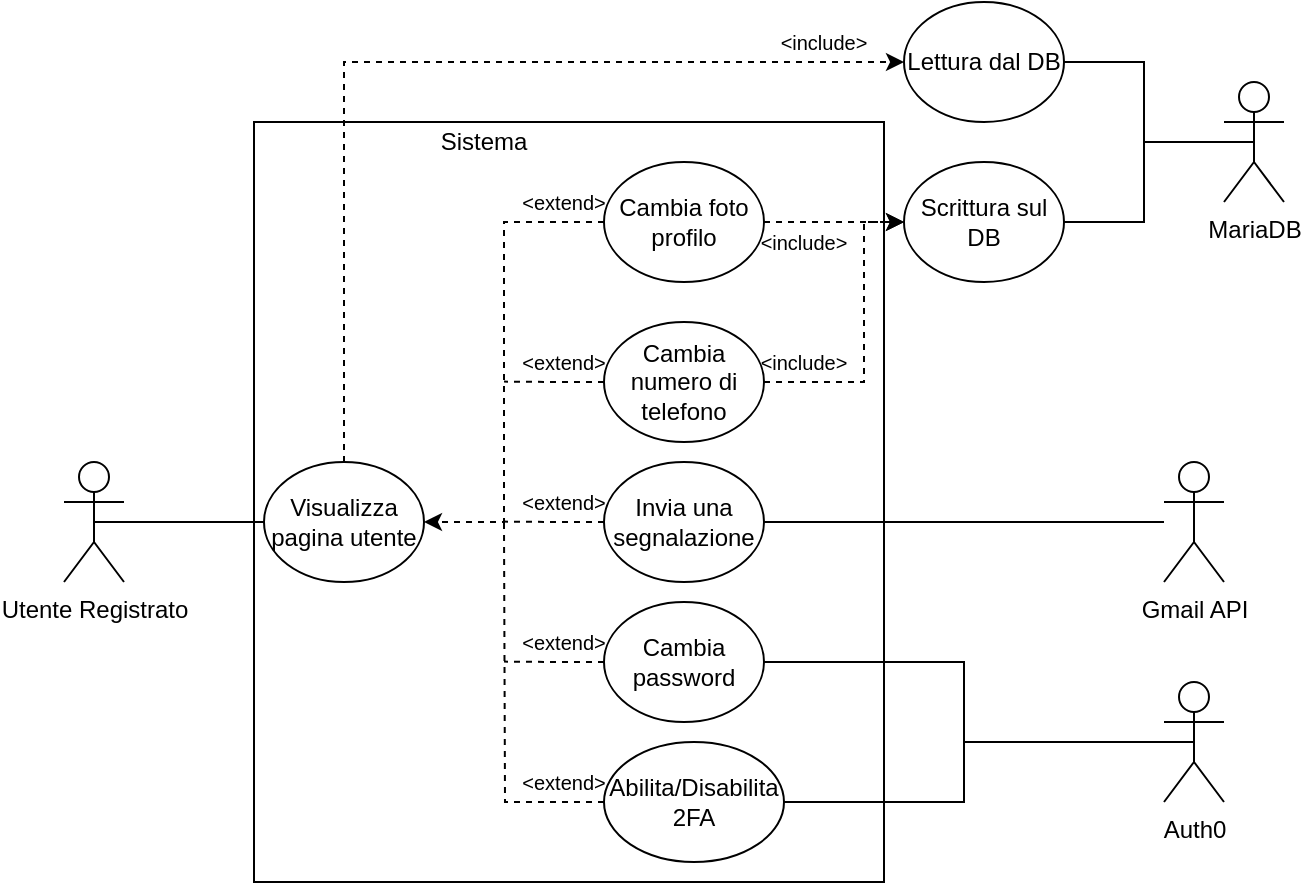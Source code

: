 <mxfile version="14.6.13" type="device"><diagram id="YrmtrR5xhW-ZRNekcNNf" name="Pagina-1"><mxGraphModel dx="749" dy="556" grid="1" gridSize="10" guides="1" tooltips="1" connect="1" arrows="1" fold="1" page="1" pageScale="1" pageWidth="1169" pageHeight="827" math="0" shadow="0"><root><mxCell id="0"/><mxCell id="1" parent="0"/><mxCell id="iA_5aMj8S0JRLhRl9lnd-29" value="" style="rounded=0;whiteSpace=wrap;html=1;" parent="1" vertex="1"><mxGeometry x="155" y="60" width="315" height="380" as="geometry"/></mxCell><mxCell id="iA_5aMj8S0JRLhRl9lnd-4" style="edgeStyle=orthogonalEdgeStyle;rounded=0;orthogonalLoop=1;jettySize=auto;html=1;exitX=0.5;exitY=0.5;exitDx=0;exitDy=0;exitPerimeter=0;entryX=0;entryY=0.5;entryDx=0;entryDy=0;endArrow=none;endFill=0;" parent="1" source="iA_5aMj8S0JRLhRl9lnd-1" target="iA_5aMj8S0JRLhRl9lnd-3" edge="1"><mxGeometry relative="1" as="geometry"/></mxCell><mxCell id="iA_5aMj8S0JRLhRl9lnd-1" value="Utente Registrato" style="shape=umlActor;verticalLabelPosition=bottom;verticalAlign=top;html=1;outlineConnect=0;" parent="1" vertex="1"><mxGeometry x="60" y="230" width="30" height="60" as="geometry"/></mxCell><mxCell id="iA_5aMj8S0JRLhRl9lnd-17" style="edgeStyle=orthogonalEdgeStyle;rounded=0;orthogonalLoop=1;jettySize=auto;html=1;exitX=0.5;exitY=0;exitDx=0;exitDy=0;entryX=0;entryY=0.5;entryDx=0;entryDy=0;startArrow=none;startFill=0;endArrow=classic;endFill=1;dashed=1;" parent="1" source="iA_5aMj8S0JRLhRl9lnd-3" target="iA_5aMj8S0JRLhRl9lnd-16" edge="1"><mxGeometry relative="1" as="geometry"/></mxCell><mxCell id="iA_5aMj8S0JRLhRl9lnd-3" value="Visualizza pagina utente" style="ellipse;whiteSpace=wrap;html=1;" parent="1" vertex="1"><mxGeometry x="160" y="230" width="80" height="60" as="geometry"/></mxCell><mxCell id="iA_5aMj8S0JRLhRl9lnd-57" style="edgeStyle=orthogonalEdgeStyle;rounded=0;orthogonalLoop=1;jettySize=auto;html=1;exitX=0;exitY=0.5;exitDx=0;exitDy=0;entryX=1;entryY=0.5;entryDx=0;entryDy=0;dashed=1;startArrow=none;startFill=0;endArrow=classic;endFill=1;" parent="1" source="iA_5aMj8S0JRLhRl9lnd-5" target="iA_5aMj8S0JRLhRl9lnd-3" edge="1"><mxGeometry relative="1" as="geometry"><Array as="points"><mxPoint x="280" y="110"/><mxPoint x="280" y="260"/></Array></mxGeometry></mxCell><mxCell id="XUO789_bz-ScpYC1_BGr-1" style="edgeStyle=orthogonalEdgeStyle;rounded=0;orthogonalLoop=1;jettySize=auto;html=1;exitX=1;exitY=0.5;exitDx=0;exitDy=0;entryX=0;entryY=0.5;entryDx=0;entryDy=0;dashed=1;" edge="1" parent="1" source="iA_5aMj8S0JRLhRl9lnd-5" target="iA_5aMj8S0JRLhRl9lnd-19"><mxGeometry relative="1" as="geometry"/></mxCell><mxCell id="iA_5aMj8S0JRLhRl9lnd-5" value="Cambia foto profilo" style="ellipse;whiteSpace=wrap;html=1;" parent="1" vertex="1"><mxGeometry x="330" y="80" width="80" height="60" as="geometry"/></mxCell><mxCell id="iA_5aMj8S0JRLhRl9lnd-26" style="edgeStyle=orthogonalEdgeStyle;rounded=0;orthogonalLoop=1;jettySize=auto;html=1;exitX=1;exitY=0.5;exitDx=0;exitDy=0;entryX=0.5;entryY=0.5;entryDx=0;entryDy=0;entryPerimeter=0;startArrow=none;startFill=0;endArrow=none;endFill=0;" parent="1" source="iA_5aMj8S0JRLhRl9lnd-6" target="iA_5aMj8S0JRLhRl9lnd-24" edge="1"><mxGeometry relative="1" as="geometry"/></mxCell><mxCell id="XUO789_bz-ScpYC1_BGr-9" style="edgeStyle=orthogonalEdgeStyle;rounded=0;orthogonalLoop=1;jettySize=auto;html=1;exitX=0;exitY=0.5;exitDx=0;exitDy=0;dashed=1;endArrow=none;endFill=0;" edge="1" parent="1" source="iA_5aMj8S0JRLhRl9lnd-6"><mxGeometry relative="1" as="geometry"><mxPoint x="280" y="329.81" as="targetPoint"/></mxGeometry></mxCell><mxCell id="iA_5aMj8S0JRLhRl9lnd-6" value="Cambia password" style="ellipse;whiteSpace=wrap;html=1;" parent="1" vertex="1"><mxGeometry x="330" y="300" width="80" height="60" as="geometry"/></mxCell><mxCell id="XUO789_bz-ScpYC1_BGr-2" style="edgeStyle=orthogonalEdgeStyle;rounded=0;orthogonalLoop=1;jettySize=auto;html=1;exitX=1;exitY=0.5;exitDx=0;exitDy=0;entryX=0;entryY=0.5;entryDx=0;entryDy=0;dashed=1;" edge="1" parent="1" source="iA_5aMj8S0JRLhRl9lnd-7" target="iA_5aMj8S0JRLhRl9lnd-19"><mxGeometry relative="1" as="geometry"><Array as="points"><mxPoint x="460" y="190"/><mxPoint x="460" y="110"/></Array></mxGeometry></mxCell><mxCell id="XUO789_bz-ScpYC1_BGr-10" style="edgeStyle=orthogonalEdgeStyle;rounded=0;orthogonalLoop=1;jettySize=auto;html=1;exitX=0;exitY=0.5;exitDx=0;exitDy=0;dashed=1;endArrow=none;endFill=0;" edge="1" parent="1" source="iA_5aMj8S0JRLhRl9lnd-7"><mxGeometry relative="1" as="geometry"><mxPoint x="280" y="189.81" as="targetPoint"/></mxGeometry></mxCell><mxCell id="iA_5aMj8S0JRLhRl9lnd-7" value="Cambia numero di telefono" style="ellipse;whiteSpace=wrap;html=1;" parent="1" vertex="1"><mxGeometry x="330" y="160" width="80" height="60" as="geometry"/></mxCell><mxCell id="iA_5aMj8S0JRLhRl9lnd-13" value="&lt;font style=&quot;font-size: 10px&quot;&gt;&amp;lt;extend&amp;gt;&lt;/font&gt;" style="text;html=1;strokeColor=none;fillColor=none;align=center;verticalAlign=middle;whiteSpace=wrap;rounded=0;" parent="1" vertex="1"><mxGeometry x="290" y="90" width="40" height="20" as="geometry"/></mxCell><mxCell id="iA_5aMj8S0JRLhRl9lnd-14" value="&lt;font style=&quot;font-size: 10px&quot;&gt;&amp;lt;extend&amp;gt;&lt;/font&gt;" style="text;html=1;strokeColor=none;fillColor=none;align=center;verticalAlign=middle;whiteSpace=wrap;rounded=0;" parent="1" vertex="1"><mxGeometry x="290" y="170" width="40" height="20" as="geometry"/></mxCell><mxCell id="iA_5aMj8S0JRLhRl9lnd-15" value="&lt;font style=&quot;font-size: 10px&quot;&gt;&amp;lt;extend&amp;gt;&lt;/font&gt;" style="text;html=1;strokeColor=none;fillColor=none;align=center;verticalAlign=middle;whiteSpace=wrap;rounded=0;" parent="1" vertex="1"><mxGeometry x="290" y="310" width="40" height="20" as="geometry"/></mxCell><mxCell id="iA_5aMj8S0JRLhRl9lnd-27" style="edgeStyle=orthogonalEdgeStyle;rounded=0;orthogonalLoop=1;jettySize=auto;html=1;exitX=1;exitY=0.5;exitDx=0;exitDy=0;startArrow=none;startFill=0;endArrow=none;endFill=0;" parent="1" source="iA_5aMj8S0JRLhRl9lnd-16" target="iA_5aMj8S0JRLhRl9lnd-25" edge="1"><mxGeometry relative="1" as="geometry"/></mxCell><mxCell id="iA_5aMj8S0JRLhRl9lnd-16" value="Lettura dal DB" style="ellipse;whiteSpace=wrap;html=1;" parent="1" vertex="1"><mxGeometry x="480" width="80" height="60" as="geometry"/></mxCell><mxCell id="iA_5aMj8S0JRLhRl9lnd-18" value="&lt;font style=&quot;font-size: 10px&quot;&gt;&amp;lt;include&amp;gt;&lt;/font&gt;" style="text;html=1;strokeColor=none;fillColor=none;align=center;verticalAlign=middle;whiteSpace=wrap;rounded=0;" parent="1" vertex="1"><mxGeometry x="420" y="10" width="40" height="20" as="geometry"/></mxCell><mxCell id="iA_5aMj8S0JRLhRl9lnd-28" style="edgeStyle=orthogonalEdgeStyle;rounded=0;orthogonalLoop=1;jettySize=auto;html=1;exitX=1;exitY=0.5;exitDx=0;exitDy=0;entryX=0.5;entryY=0.5;entryDx=0;entryDy=0;entryPerimeter=0;startArrow=none;startFill=0;endArrow=none;endFill=0;" parent="1" source="iA_5aMj8S0JRLhRl9lnd-19" target="iA_5aMj8S0JRLhRl9lnd-25" edge="1"><mxGeometry relative="1" as="geometry"/></mxCell><mxCell id="iA_5aMj8S0JRLhRl9lnd-19" value="Scrittura sul DB" style="ellipse;whiteSpace=wrap;html=1;" parent="1" vertex="1"><mxGeometry x="480" y="80" width="80" height="60" as="geometry"/></mxCell><mxCell id="iA_5aMj8S0JRLhRl9lnd-23" value="&lt;font style=&quot;font-size: 10px&quot;&gt;&amp;lt;include&amp;gt;&lt;/font&gt;" style="text;html=1;strokeColor=none;fillColor=none;align=center;verticalAlign=middle;whiteSpace=wrap;rounded=0;" parent="1" vertex="1"><mxGeometry x="410" y="110" width="40" height="20" as="geometry"/></mxCell><mxCell id="iA_5aMj8S0JRLhRl9lnd-24" value="Auth0" style="shape=umlActor;verticalLabelPosition=bottom;verticalAlign=top;html=1;outlineConnect=0;" parent="1" vertex="1"><mxGeometry x="610" y="340" width="30" height="60" as="geometry"/></mxCell><mxCell id="iA_5aMj8S0JRLhRl9lnd-25" value="MariaDB" style="shape=umlActor;verticalLabelPosition=bottom;verticalAlign=top;html=1;outlineConnect=0;" parent="1" vertex="1"><mxGeometry x="640" y="40" width="30" height="60" as="geometry"/></mxCell><mxCell id="iA_5aMj8S0JRLhRl9lnd-30" value="Sistema" style="text;html=1;strokeColor=none;fillColor=none;align=center;verticalAlign=middle;whiteSpace=wrap;rounded=0;" parent="1" vertex="1"><mxGeometry x="250" y="60" width="40" height="20" as="geometry"/></mxCell><mxCell id="iA_5aMj8S0JRLhRl9lnd-35" style="edgeStyle=orthogonalEdgeStyle;rounded=0;orthogonalLoop=1;jettySize=auto;html=1;exitX=0;exitY=0.5;exitDx=0;exitDy=0;startArrow=none;startFill=0;endArrow=none;endFill=0;dashed=1;" parent="1" source="iA_5aMj8S0JRLhRl9lnd-32" edge="1"><mxGeometry relative="1" as="geometry"><mxPoint x="280" y="260" as="targetPoint"/></mxGeometry></mxCell><mxCell id="XUO789_bz-ScpYC1_BGr-6" style="edgeStyle=orthogonalEdgeStyle;rounded=0;orthogonalLoop=1;jettySize=auto;html=1;exitX=1;exitY=0.5;exitDx=0;exitDy=0;entryX=0.5;entryY=0.5;entryDx=0;entryDy=0;entryPerimeter=0;endArrow=none;endFill=0;" edge="1" parent="1" source="iA_5aMj8S0JRLhRl9lnd-32" target="iA_5aMj8S0JRLhRl9lnd-24"><mxGeometry relative="1" as="geometry"><Array as="points"><mxPoint x="510" y="400"/><mxPoint x="510" y="370"/></Array></mxGeometry></mxCell><mxCell id="iA_5aMj8S0JRLhRl9lnd-32" value="Abilita/Disabilita 2FA" style="ellipse;whiteSpace=wrap;html=1;" parent="1" vertex="1"><mxGeometry x="330" y="370" width="90" height="60" as="geometry"/></mxCell><mxCell id="iA_5aMj8S0JRLhRl9lnd-36" value="&lt;font style=&quot;font-size: 10px&quot;&gt;&amp;lt;extend&amp;gt;&lt;/font&gt;" style="text;html=1;strokeColor=none;fillColor=none;align=center;verticalAlign=middle;whiteSpace=wrap;rounded=0;" parent="1" vertex="1"><mxGeometry x="290" y="380" width="40" height="20" as="geometry"/></mxCell><mxCell id="XUO789_bz-ScpYC1_BGr-4" style="edgeStyle=orthogonalEdgeStyle;rounded=0;orthogonalLoop=1;jettySize=auto;html=1;exitX=1;exitY=0.5;exitDx=0;exitDy=0;endArrow=none;endFill=0;" edge="1" parent="1" source="iA_5aMj8S0JRLhRl9lnd-38" target="XUO789_bz-ScpYC1_BGr-3"><mxGeometry relative="1" as="geometry"/></mxCell><mxCell id="XUO789_bz-ScpYC1_BGr-7" style="edgeStyle=orthogonalEdgeStyle;rounded=0;orthogonalLoop=1;jettySize=auto;html=1;exitX=0;exitY=0.5;exitDx=0;exitDy=0;endArrow=none;endFill=0;dashed=1;" edge="1" parent="1" source="iA_5aMj8S0JRLhRl9lnd-38"><mxGeometry relative="1" as="geometry"><mxPoint x="280" y="259.81" as="targetPoint"/></mxGeometry></mxCell><mxCell id="iA_5aMj8S0JRLhRl9lnd-38" value="Invia una segnalazione" style="ellipse;whiteSpace=wrap;html=1;" parent="1" vertex="1"><mxGeometry x="330" y="230" width="80" height="60" as="geometry"/></mxCell><mxCell id="iA_5aMj8S0JRLhRl9lnd-45" value="&lt;font style=&quot;font-size: 10px&quot;&gt;&amp;lt;extend&amp;gt;&lt;/font&gt;" style="text;html=1;strokeColor=none;fillColor=none;align=center;verticalAlign=middle;whiteSpace=wrap;rounded=0;" parent="1" vertex="1"><mxGeometry x="290" y="240" width="40" height="20" as="geometry"/></mxCell><mxCell id="iA_5aMj8S0JRLhRl9lnd-55" value="&lt;font style=&quot;font-size: 10px&quot;&gt;&amp;lt;include&amp;gt;&lt;/font&gt;" style="text;html=1;strokeColor=none;fillColor=none;align=center;verticalAlign=middle;whiteSpace=wrap;rounded=0;" parent="1" vertex="1"><mxGeometry x="410" y="170" width="40" height="20" as="geometry"/></mxCell><mxCell id="XUO789_bz-ScpYC1_BGr-3" value="Gmail API" style="shape=umlActor;verticalLabelPosition=bottom;verticalAlign=top;html=1;outlineConnect=0;" vertex="1" parent="1"><mxGeometry x="610" y="230" width="30" height="60" as="geometry"/></mxCell></root></mxGraphModel></diagram></mxfile>